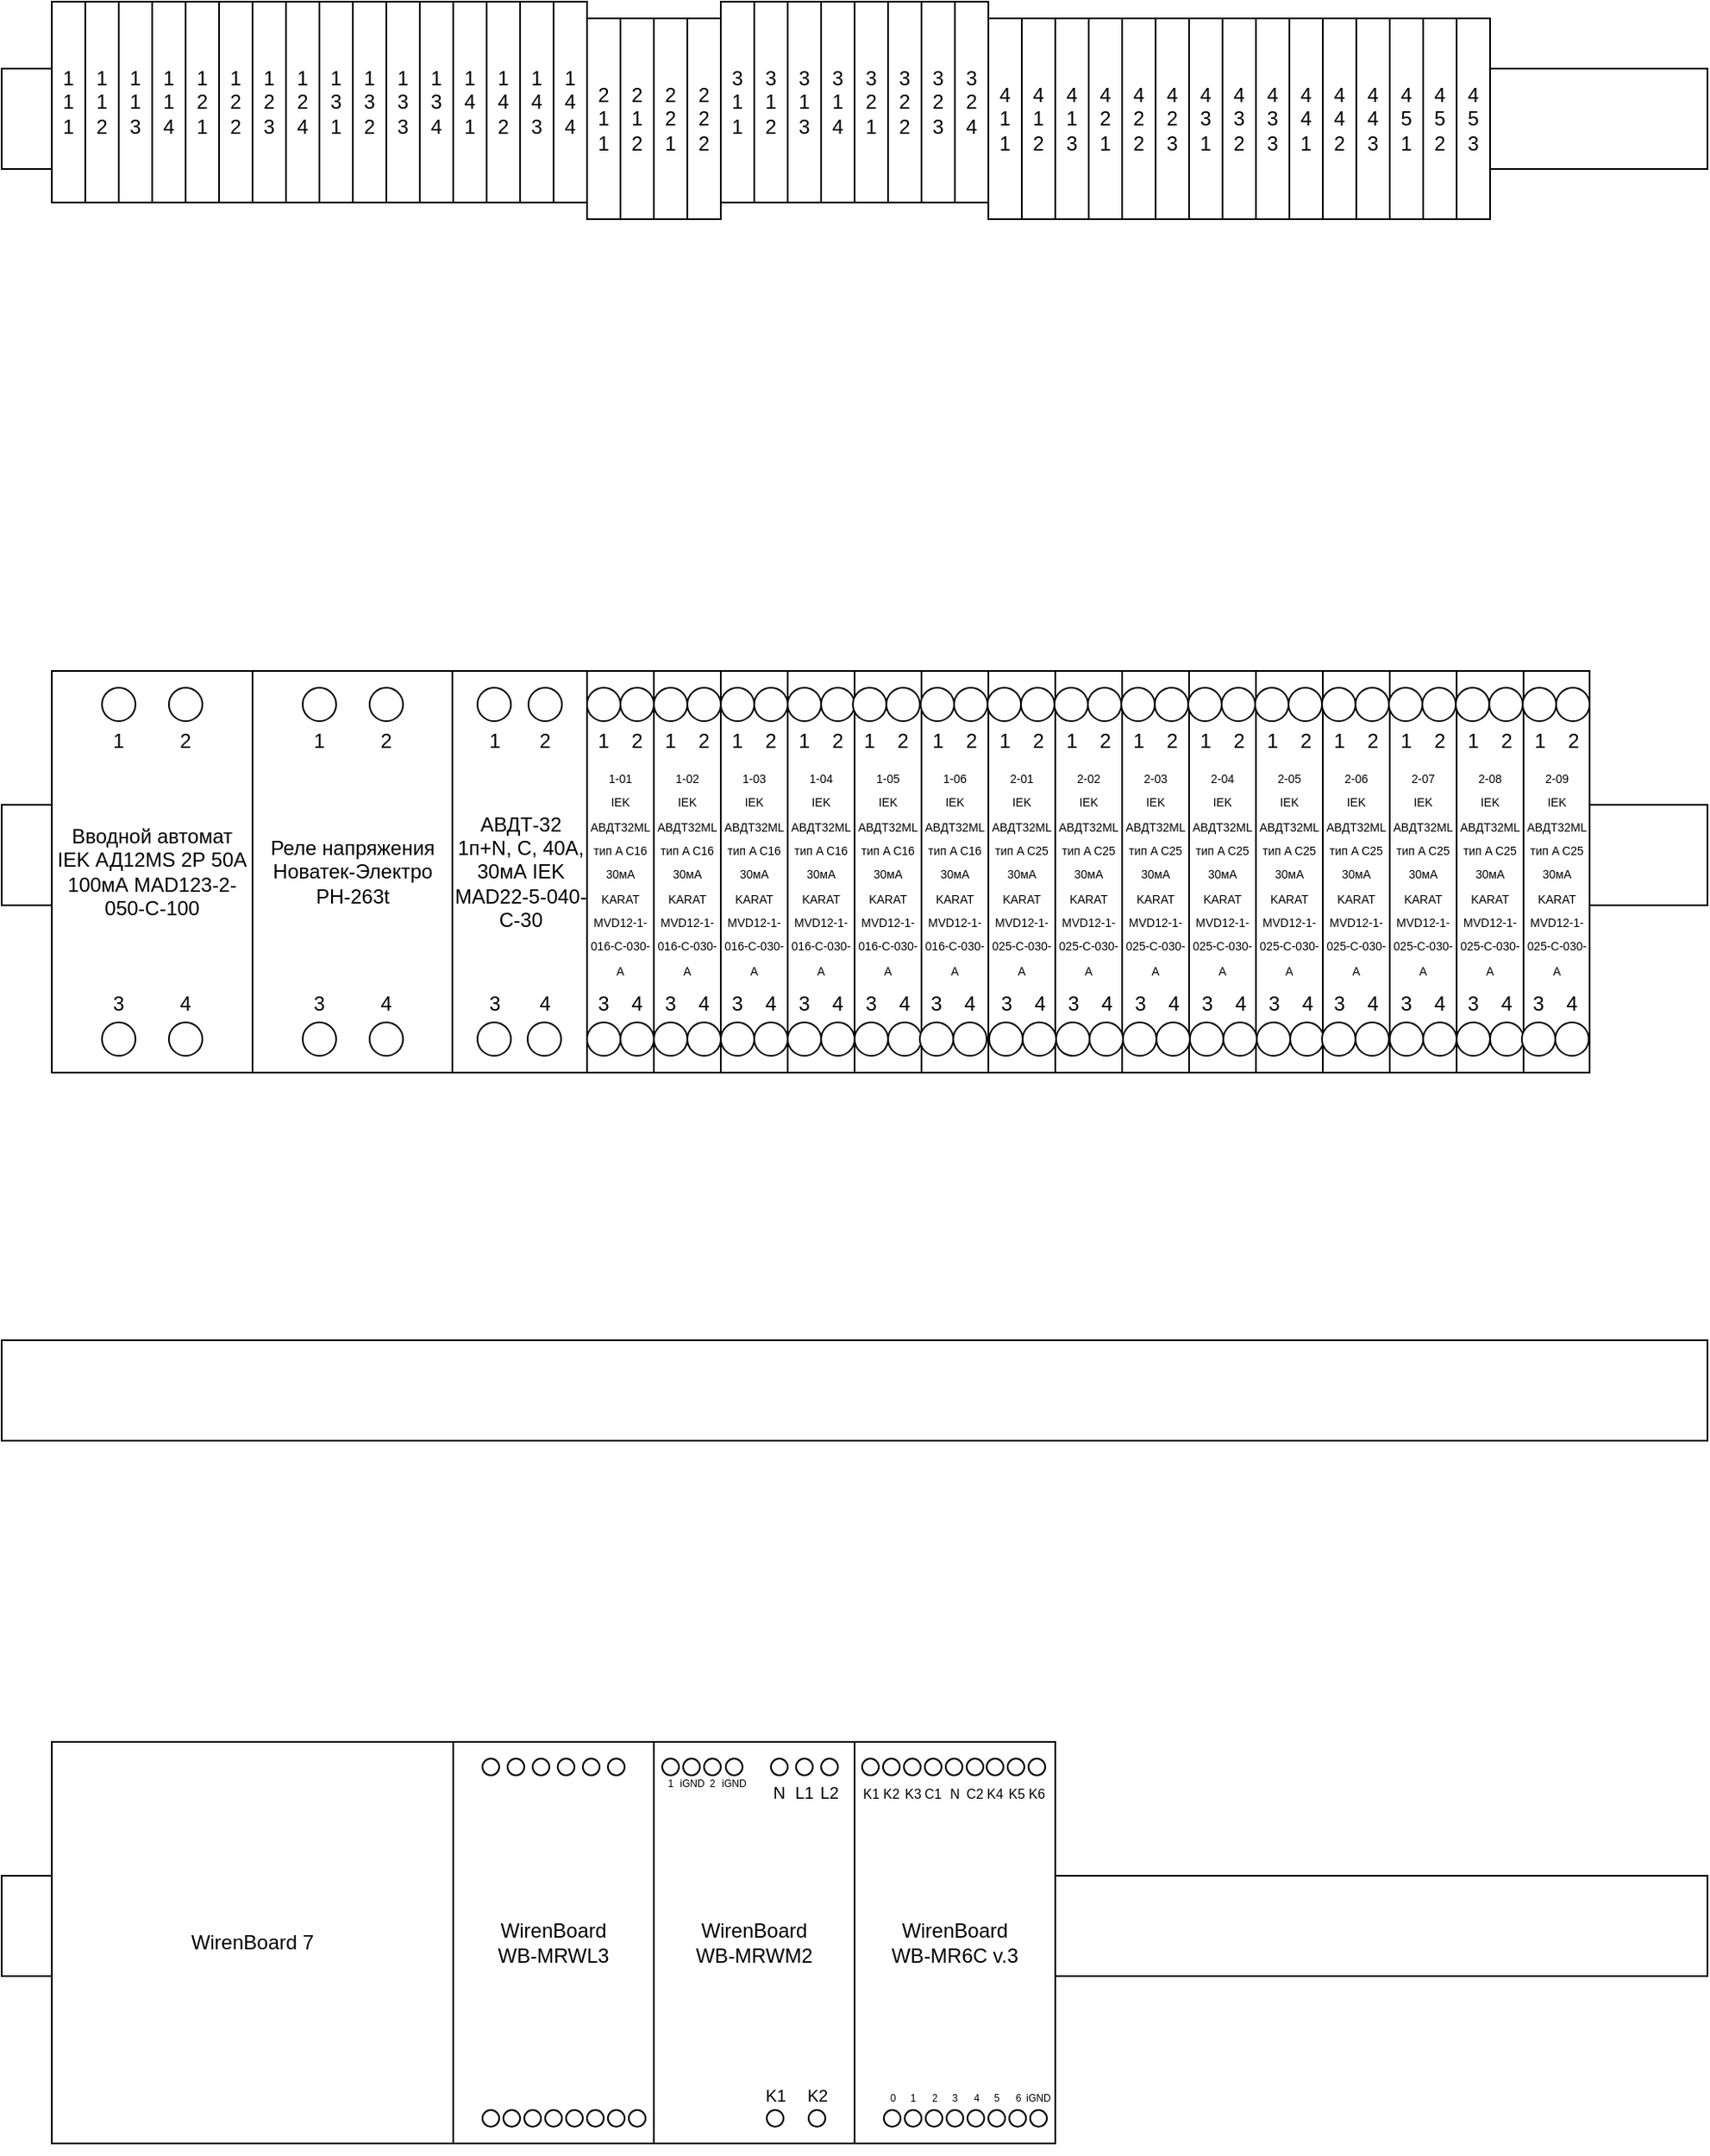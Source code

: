 <mxfile version="21.1.2" type="github">
  <diagram name="Страница 1" id="GMvIVAxOlFMNgnBswhOr">
    <mxGraphModel dx="379" dy="330" grid="1" gridSize="10" guides="1" tooltips="1" connect="1" arrows="1" fold="1" page="1" pageScale="1" pageWidth="827" pageHeight="1169" math="1" shadow="0">
      <root>
        <mxCell id="0" />
        <mxCell id="1" parent="0" />
        <mxCell id="wkO30YPk-ZB2-EVH_7Kl-1" value="" style="rounded=0;whiteSpace=wrap;html=1;" vertex="1" parent="1">
          <mxGeometry x="10" y="80" width="1020" height="60" as="geometry" />
        </mxCell>
        <mxCell id="RqG4AOZZVtZ1jqkXJKte-1" value="" style="rounded=0;whiteSpace=wrap;html=1;" parent="1" vertex="1">
          <mxGeometry x="10" y="520" width="1020" height="60" as="geometry" />
        </mxCell>
        <mxCell id="2vmeMcMYZhxoyW6QbUdL-4" value="Вводной автомат&lt;br&gt;IEK АД12MS 2Р 50А 100мА MAD123-2-050-C-100" style="rounded=0;whiteSpace=wrap;html=1;" parent="1" vertex="1">
          <mxGeometry x="40" y="440" width="120" height="240" as="geometry" />
        </mxCell>
        <mxCell id="2vmeMcMYZhxoyW6QbUdL-5" value="&lt;br&gt;&lt;br&gt;&lt;br&gt;1" style="ellipse;whiteSpace=wrap;html=1;aspect=fixed;" parent="1" vertex="1">
          <mxGeometry x="70" y="450" width="20" height="20" as="geometry" />
        </mxCell>
        <mxCell id="2vmeMcMYZhxoyW6QbUdL-6" value="&lt;br&gt;&lt;br&gt;&lt;br&gt;2" style="ellipse;whiteSpace=wrap;html=1;aspect=fixed;" parent="1" vertex="1">
          <mxGeometry x="110" y="450" width="20" height="20" as="geometry" />
        </mxCell>
        <mxCell id="2vmeMcMYZhxoyW6QbUdL-7" value="3&lt;br&gt;&lt;br&gt;&lt;br&gt;&lt;br&gt;" style="ellipse;whiteSpace=wrap;html=1;aspect=fixed;" parent="1" vertex="1">
          <mxGeometry x="70" y="650" width="20" height="20" as="geometry" />
        </mxCell>
        <mxCell id="2vmeMcMYZhxoyW6QbUdL-8" value="4&lt;br&gt;&lt;br&gt;&lt;br&gt;&lt;br&gt;" style="ellipse;whiteSpace=wrap;html=1;aspect=fixed;" parent="1" vertex="1">
          <mxGeometry x="110" y="650" width="20" height="20" as="geometry" />
        </mxCell>
        <mxCell id="2vmeMcMYZhxoyW6QbUdL-9" value="Реле напряжения&lt;br&gt;Новатек-Электро&lt;br&gt;РН-263t" style="rounded=0;whiteSpace=wrap;html=1;" parent="1" vertex="1">
          <mxGeometry x="160" y="440" width="120" height="240" as="geometry" />
        </mxCell>
        <mxCell id="5hRmY-BtmMJLrfZp9TTn-1" value="1&lt;br&gt;1&lt;br&gt;1" style="rounded=0;whiteSpace=wrap;html=1;" parent="1" vertex="1">
          <mxGeometry x="40" y="40" width="20" height="120" as="geometry" />
        </mxCell>
        <mxCell id="5hRmY-BtmMJLrfZp9TTn-3" value="1&lt;br&gt;1&lt;br&gt;2" style="rounded=0;whiteSpace=wrap;html=1;" parent="1" vertex="1">
          <mxGeometry x="60" y="40" width="20" height="120" as="geometry" />
        </mxCell>
        <mxCell id="5hRmY-BtmMJLrfZp9TTn-4" value="1&lt;br&gt;1&lt;br&gt;3" style="rounded=0;whiteSpace=wrap;html=1;" parent="1" vertex="1">
          <mxGeometry x="80" y="40" width="20" height="120" as="geometry" />
        </mxCell>
        <mxCell id="5hRmY-BtmMJLrfZp9TTn-5" value="1&lt;br&gt;1&lt;br&gt;4" style="rounded=0;whiteSpace=wrap;html=1;" parent="1" vertex="1">
          <mxGeometry x="100" y="40" width="20" height="120" as="geometry" />
        </mxCell>
        <mxCell id="0-yYCfnnUH1NWtFswdme-1" value="1&lt;br&gt;2&lt;br&gt;1" style="rounded=0;whiteSpace=wrap;html=1;" parent="1" vertex="1">
          <mxGeometry x="120" y="40" width="20" height="120" as="geometry" />
        </mxCell>
        <mxCell id="0-yYCfnnUH1NWtFswdme-2" value="1&lt;br&gt;2&lt;br&gt;2" style="rounded=0;whiteSpace=wrap;html=1;" parent="1" vertex="1">
          <mxGeometry x="140" y="40" width="20" height="120" as="geometry" />
        </mxCell>
        <mxCell id="0-yYCfnnUH1NWtFswdme-3" value="1&lt;br&gt;2&lt;br&gt;3" style="rounded=0;whiteSpace=wrap;html=1;" parent="1" vertex="1">
          <mxGeometry x="160" y="40" width="20" height="120" as="geometry" />
        </mxCell>
        <mxCell id="0-yYCfnnUH1NWtFswdme-4" value="1&lt;br&gt;2&lt;br&gt;4" style="rounded=0;whiteSpace=wrap;html=1;" parent="1" vertex="1">
          <mxGeometry x="180" y="40" width="20" height="120" as="geometry" />
        </mxCell>
        <mxCell id="N0oFKr2moulXzAQWh6da-1" value="1&lt;br&gt;3&lt;br&gt;1" style="rounded=0;whiteSpace=wrap;html=1;" parent="1" vertex="1">
          <mxGeometry x="200" y="40" width="20" height="120" as="geometry" />
        </mxCell>
        <mxCell id="N0oFKr2moulXzAQWh6da-2" value="1&lt;br&gt;3&lt;br&gt;2" style="rounded=0;whiteSpace=wrap;html=1;" parent="1" vertex="1">
          <mxGeometry x="220" y="40" width="20" height="120" as="geometry" />
        </mxCell>
        <mxCell id="N0oFKr2moulXzAQWh6da-3" value="1&lt;br&gt;3&lt;br&gt;3" style="rounded=0;whiteSpace=wrap;html=1;" parent="1" vertex="1">
          <mxGeometry x="240" y="40" width="20" height="120" as="geometry" />
        </mxCell>
        <mxCell id="N0oFKr2moulXzAQWh6da-4" value="1&lt;br&gt;3&lt;br&gt;4" style="rounded=0;whiteSpace=wrap;html=1;" parent="1" vertex="1">
          <mxGeometry x="260" y="40" width="20" height="120" as="geometry" />
        </mxCell>
        <mxCell id="N0oFKr2moulXzAQWh6da-5" value="1&lt;br&gt;4&lt;br&gt;1" style="rounded=0;whiteSpace=wrap;html=1;" parent="1" vertex="1">
          <mxGeometry x="280" y="40" width="20" height="120" as="geometry" />
        </mxCell>
        <mxCell id="N0oFKr2moulXzAQWh6da-6" value="1&lt;br&gt;4&lt;br&gt;2" style="rounded=0;whiteSpace=wrap;html=1;" parent="1" vertex="1">
          <mxGeometry x="300" y="40" width="20" height="120" as="geometry" />
        </mxCell>
        <mxCell id="N0oFKr2moulXzAQWh6da-7" value="1&lt;br&gt;4&lt;br&gt;3" style="rounded=0;whiteSpace=wrap;html=1;" parent="1" vertex="1">
          <mxGeometry x="320" y="40" width="20" height="120" as="geometry" />
        </mxCell>
        <mxCell id="N0oFKr2moulXzAQWh6da-8" value="1&lt;br&gt;4&lt;br&gt;4" style="rounded=0;whiteSpace=wrap;html=1;" parent="1" vertex="1">
          <mxGeometry x="340" y="40" width="20" height="120" as="geometry" />
        </mxCell>
        <mxCell id="N0oFKr2moulXzAQWh6da-9" value="2&lt;br&gt;1&lt;br&gt;1" style="rounded=0;whiteSpace=wrap;html=1;" parent="1" vertex="1">
          <mxGeometry x="360" y="50" width="20" height="120" as="geometry" />
        </mxCell>
        <mxCell id="N0oFKr2moulXzAQWh6da-10" value="2&lt;br&gt;1&lt;br&gt;2" style="rounded=0;whiteSpace=wrap;html=1;" parent="1" vertex="1">
          <mxGeometry x="380" y="50" width="20" height="120" as="geometry" />
        </mxCell>
        <mxCell id="N0oFKr2moulXzAQWh6da-11" value="2&lt;br&gt;2&lt;br&gt;1" style="rounded=0;whiteSpace=wrap;html=1;" parent="1" vertex="1">
          <mxGeometry x="400" y="50" width="20" height="120" as="geometry" />
        </mxCell>
        <mxCell id="N0oFKr2moulXzAQWh6da-12" value="2&lt;br&gt;2&lt;br&gt;2" style="rounded=0;whiteSpace=wrap;html=1;" parent="1" vertex="1">
          <mxGeometry x="420" y="50" width="20" height="120" as="geometry" />
        </mxCell>
        <mxCell id="N0oFKr2moulXzAQWh6da-13" value="3&lt;br&gt;1&lt;br&gt;1" style="rounded=0;whiteSpace=wrap;html=1;" parent="1" vertex="1">
          <mxGeometry x="440" y="40" width="20" height="120" as="geometry" />
        </mxCell>
        <mxCell id="N0oFKr2moulXzAQWh6da-14" value="3&lt;br&gt;1&lt;br&gt;2" style="rounded=0;whiteSpace=wrap;html=1;" parent="1" vertex="1">
          <mxGeometry x="460" y="40" width="20" height="120" as="geometry" />
        </mxCell>
        <mxCell id="N0oFKr2moulXzAQWh6da-15" value="3&lt;br&gt;1&lt;br&gt;3" style="rounded=0;whiteSpace=wrap;html=1;" parent="1" vertex="1">
          <mxGeometry x="480" y="40" width="20" height="120" as="geometry" />
        </mxCell>
        <mxCell id="N0oFKr2moulXzAQWh6da-16" value="3&lt;br&gt;1&lt;br&gt;4" style="rounded=0;whiteSpace=wrap;html=1;" parent="1" vertex="1">
          <mxGeometry x="500" y="40" width="20" height="120" as="geometry" />
        </mxCell>
        <mxCell id="N0oFKr2moulXzAQWh6da-17" value="3&lt;br&gt;2&lt;br&gt;1" style="rounded=0;whiteSpace=wrap;html=1;" parent="1" vertex="1">
          <mxGeometry x="520" y="40" width="20" height="120" as="geometry" />
        </mxCell>
        <mxCell id="N0oFKr2moulXzAQWh6da-18" value="3&lt;br&gt;2&lt;br&gt;2" style="rounded=0;whiteSpace=wrap;html=1;" parent="1" vertex="1">
          <mxGeometry x="540" y="40" width="20" height="120" as="geometry" />
        </mxCell>
        <mxCell id="N0oFKr2moulXzAQWh6da-19" value="3&lt;br&gt;2&lt;br&gt;3" style="rounded=0;whiteSpace=wrap;html=1;" parent="1" vertex="1">
          <mxGeometry x="560" y="40" width="20" height="120" as="geometry" />
        </mxCell>
        <mxCell id="N0oFKr2moulXzAQWh6da-20" value="3&lt;br&gt;2&lt;br&gt;4" style="rounded=0;whiteSpace=wrap;html=1;" parent="1" vertex="1">
          <mxGeometry x="580" y="40" width="20" height="120" as="geometry" />
        </mxCell>
        <mxCell id="N0oFKr2moulXzAQWh6da-21" value="4&lt;br&gt;1&lt;br&gt;1" style="rounded=0;whiteSpace=wrap;html=1;" parent="1" vertex="1">
          <mxGeometry x="600" y="50" width="20" height="120" as="geometry" />
        </mxCell>
        <mxCell id="N0oFKr2moulXzAQWh6da-22" value="4&lt;br&gt;1&lt;br&gt;2" style="rounded=0;whiteSpace=wrap;html=1;" parent="1" vertex="1">
          <mxGeometry x="620" y="50" width="20" height="120" as="geometry" />
        </mxCell>
        <mxCell id="N0oFKr2moulXzAQWh6da-23" value="4&lt;br&gt;1&lt;br&gt;3" style="rounded=0;whiteSpace=wrap;html=1;" parent="1" vertex="1">
          <mxGeometry x="640" y="50" width="20" height="120" as="geometry" />
        </mxCell>
        <mxCell id="N0oFKr2moulXzAQWh6da-24" value="4&lt;br&gt;2&lt;br&gt;1" style="rounded=0;whiteSpace=wrap;html=1;" parent="1" vertex="1">
          <mxGeometry x="660" y="50" width="20" height="120" as="geometry" />
        </mxCell>
        <mxCell id="N0oFKr2moulXzAQWh6da-25" value="4&lt;br&gt;2&lt;br&gt;2" style="rounded=0;whiteSpace=wrap;html=1;" parent="1" vertex="1">
          <mxGeometry x="680" y="50" width="20" height="120" as="geometry" />
        </mxCell>
        <mxCell id="N0oFKr2moulXzAQWh6da-26" value="4&lt;br&gt;2&lt;br&gt;3" style="rounded=0;whiteSpace=wrap;html=1;" parent="1" vertex="1">
          <mxGeometry x="700" y="50" width="20" height="120" as="geometry" />
        </mxCell>
        <mxCell id="N0oFKr2moulXzAQWh6da-27" value="4&lt;br&gt;3&lt;br&gt;1" style="rounded=0;whiteSpace=wrap;html=1;" parent="1" vertex="1">
          <mxGeometry x="720" y="50" width="20" height="120" as="geometry" />
        </mxCell>
        <mxCell id="N0oFKr2moulXzAQWh6da-28" value="4&lt;br&gt;3&lt;br&gt;2" style="rounded=0;whiteSpace=wrap;html=1;" parent="1" vertex="1">
          <mxGeometry x="740" y="50" width="20" height="120" as="geometry" />
        </mxCell>
        <mxCell id="N0oFKr2moulXzAQWh6da-29" value="4&lt;br&gt;3&lt;br&gt;3" style="rounded=0;whiteSpace=wrap;html=1;" parent="1" vertex="1">
          <mxGeometry x="760" y="50" width="20" height="120" as="geometry" />
        </mxCell>
        <mxCell id="N0oFKr2moulXzAQWh6da-30" value="4&lt;br&gt;4&lt;br&gt;1" style="rounded=0;whiteSpace=wrap;html=1;" parent="1" vertex="1">
          <mxGeometry x="780" y="50" width="20" height="120" as="geometry" />
        </mxCell>
        <mxCell id="N0oFKr2moulXzAQWh6da-31" value="4&lt;br&gt;4&lt;br&gt;2" style="rounded=0;whiteSpace=wrap;html=1;" parent="1" vertex="1">
          <mxGeometry x="800" y="50" width="20" height="120" as="geometry" />
        </mxCell>
        <mxCell id="N0oFKr2moulXzAQWh6da-32" value="4&lt;br&gt;4&lt;br&gt;3" style="rounded=0;whiteSpace=wrap;html=1;" parent="1" vertex="1">
          <mxGeometry x="820" y="50" width="20" height="120" as="geometry" />
        </mxCell>
        <mxCell id="N0oFKr2moulXzAQWh6da-33" value="4&lt;br&gt;5&lt;br&gt;1" style="rounded=0;whiteSpace=wrap;html=1;" parent="1" vertex="1">
          <mxGeometry x="840" y="50" width="20" height="120" as="geometry" />
        </mxCell>
        <mxCell id="N0oFKr2moulXzAQWh6da-34" value="4&lt;br&gt;5&lt;br&gt;2" style="rounded=0;whiteSpace=wrap;html=1;" parent="1" vertex="1">
          <mxGeometry x="860" y="50" width="20" height="120" as="geometry" />
        </mxCell>
        <mxCell id="N0oFKr2moulXzAQWh6da-35" value="4&lt;br&gt;5&lt;br&gt;3" style="rounded=0;whiteSpace=wrap;html=1;" parent="1" vertex="1">
          <mxGeometry x="880" y="50" width="20" height="120" as="geometry" />
        </mxCell>
        <mxCell id="RqG4AOZZVtZ1jqkXJKte-2" value="" style="rounded=0;whiteSpace=wrap;html=1;" parent="1" vertex="1">
          <mxGeometry x="10" y="840" width="1020" height="60" as="geometry" />
        </mxCell>
        <mxCell id="-NaWbS3L9cUnyOow25nI-1" value="&lt;br&gt;&lt;br&gt;&lt;br&gt;1" style="ellipse;whiteSpace=wrap;html=1;aspect=fixed;" parent="1" vertex="1">
          <mxGeometry x="190" y="450" width="20" height="20" as="geometry" />
        </mxCell>
        <mxCell id="-NaWbS3L9cUnyOow25nI-2" value="&lt;br&gt;&lt;br&gt;&lt;br&gt;2" style="ellipse;whiteSpace=wrap;html=1;aspect=fixed;" parent="1" vertex="1">
          <mxGeometry x="230" y="450" width="20" height="20" as="geometry" />
        </mxCell>
        <mxCell id="-NaWbS3L9cUnyOow25nI-3" value="3&lt;br&gt;&lt;br&gt;&lt;br&gt;&lt;br&gt;" style="ellipse;whiteSpace=wrap;html=1;aspect=fixed;" parent="1" vertex="1">
          <mxGeometry x="190" y="650" width="20" height="20" as="geometry" />
        </mxCell>
        <mxCell id="-NaWbS3L9cUnyOow25nI-4" value="4&lt;br&gt;&lt;br&gt;&lt;br&gt;&lt;br&gt;" style="ellipse;whiteSpace=wrap;html=1;aspect=fixed;" parent="1" vertex="1">
          <mxGeometry x="230" y="650" width="20" height="20" as="geometry" />
        </mxCell>
        <mxCell id="-NaWbS3L9cUnyOow25nI-5" value="&lt;div&gt;&lt;span style=&quot;font-size: 7px;&quot;&gt;1-01&lt;/span&gt;&lt;/div&gt;&lt;div&gt;&lt;font style=&quot;font-size: 7px;&quot;&gt;IEK АВДТ32ML тип A С16 30мА KARAT MVD12-1-016-C-030-A&lt;/font&gt;&lt;/div&gt;" style="rounded=0;whiteSpace=wrap;html=1;" parent="1" vertex="1">
          <mxGeometry x="360" y="440" width="40" height="240" as="geometry" />
        </mxCell>
        <mxCell id="-NaWbS3L9cUnyOow25nI-6" value="&lt;br&gt;&lt;br&gt;&lt;br&gt;1" style="ellipse;whiteSpace=wrap;html=1;aspect=fixed;" parent="1" vertex="1">
          <mxGeometry x="360" y="450" width="20" height="20" as="geometry" />
        </mxCell>
        <mxCell id="-NaWbS3L9cUnyOow25nI-7" value="&lt;br&gt;&lt;br&gt;&lt;br&gt;2" style="ellipse;whiteSpace=wrap;html=1;aspect=fixed;" parent="1" vertex="1">
          <mxGeometry x="380" y="450" width="20" height="20" as="geometry" />
        </mxCell>
        <mxCell id="-NaWbS3L9cUnyOow25nI-8" value="3&lt;br&gt;&lt;br&gt;&lt;br&gt;&lt;br&gt;" style="ellipse;whiteSpace=wrap;html=1;aspect=fixed;" parent="1" vertex="1">
          <mxGeometry x="360" y="650" width="20" height="20" as="geometry" />
        </mxCell>
        <mxCell id="-NaWbS3L9cUnyOow25nI-9" value="4&lt;br&gt;&lt;br&gt;&lt;br&gt;&lt;br&gt;" style="ellipse;whiteSpace=wrap;html=1;aspect=fixed;" parent="1" vertex="1">
          <mxGeometry x="380" y="650" width="20" height="20" as="geometry" />
        </mxCell>
        <mxCell id="-NaWbS3L9cUnyOow25nI-10" value="&lt;div&gt;&lt;font style=&quot;font-size: 7px;&quot;&gt;2-01&lt;/font&gt;&lt;/div&gt;&lt;div&gt;&lt;font style=&quot;font-size: 7px;&quot;&gt;IEK АВДТ32ML тип A С25 30мА KARAT MVD12-1-025-C-030-A&lt;/font&gt;&lt;/div&gt;" style="rounded=0;whiteSpace=wrap;html=1;" parent="1" vertex="1">
          <mxGeometry x="600" y="440" width="40" height="240" as="geometry" />
        </mxCell>
        <mxCell id="-NaWbS3L9cUnyOow25nI-15" value="&lt;div&gt;АВДТ-32 1п+N, C, 40А, 30мА IEK MAD22-5-040-C-30&lt;/div&gt;" style="rounded=0;whiteSpace=wrap;html=1;" parent="1" vertex="1">
          <mxGeometry x="279.5" y="440" width="80.5" height="240" as="geometry" />
        </mxCell>
        <mxCell id="-NaWbS3L9cUnyOow25nI-16" value="&lt;br&gt;&lt;br&gt;&lt;br&gt;1" style="ellipse;whiteSpace=wrap;html=1;aspect=fixed;" parent="1" vertex="1">
          <mxGeometry x="294.5" y="450" width="20" height="20" as="geometry" />
        </mxCell>
        <mxCell id="-NaWbS3L9cUnyOow25nI-17" value="&lt;br&gt;&lt;br&gt;&lt;br&gt;2" style="ellipse;whiteSpace=wrap;html=1;aspect=fixed;" parent="1" vertex="1">
          <mxGeometry x="325" y="450" width="20" height="20" as="geometry" />
        </mxCell>
        <mxCell id="-NaWbS3L9cUnyOow25nI-18" value="3&lt;br&gt;&lt;br&gt;&lt;br&gt;&lt;br&gt;" style="ellipse;whiteSpace=wrap;html=1;aspect=fixed;" parent="1" vertex="1">
          <mxGeometry x="294.5" y="650" width="20" height="20" as="geometry" />
        </mxCell>
        <mxCell id="-NaWbS3L9cUnyOow25nI-19" value="4&lt;br&gt;&lt;br&gt;&lt;br&gt;&lt;br&gt;" style="ellipse;whiteSpace=wrap;html=1;aspect=fixed;" parent="1" vertex="1">
          <mxGeometry x="324.5" y="650" width="20" height="20" as="geometry" />
        </mxCell>
        <mxCell id="-NaWbS3L9cUnyOow25nI-20" value="&lt;div&gt;&lt;font style=&quot;font-size: 7px;&quot;&gt;1-02&lt;/font&gt;&lt;/div&gt;&lt;div&gt;&lt;font style=&quot;font-size: 7px;&quot;&gt;IEK АВДТ32ML тип A С16 30мА KARAT MVD12-1-016-C-030-A&lt;/font&gt;&lt;/div&gt;" style="rounded=0;whiteSpace=wrap;html=1;" parent="1" vertex="1">
          <mxGeometry x="400" y="440" width="40" height="240" as="geometry" />
        </mxCell>
        <mxCell id="-NaWbS3L9cUnyOow25nI-25" value="&lt;div&gt;&lt;font style=&quot;font-size: 7px;&quot;&gt;1-03&lt;/font&gt;&lt;/div&gt;&lt;div&gt;&lt;font style=&quot;font-size: 7px;&quot;&gt;IEK АВДТ32ML тип A С16 30мА KARAT MVD12-1-016-C-030-A&lt;/font&gt;&lt;/div&gt;" style="rounded=0;whiteSpace=wrap;html=1;" parent="1" vertex="1">
          <mxGeometry x="440" y="440" width="40" height="240" as="geometry" />
        </mxCell>
        <mxCell id="-NaWbS3L9cUnyOow25nI-30" value="&lt;div&gt;&lt;font style=&quot;font-size: 7px;&quot;&gt;1-04&lt;/font&gt;&lt;/div&gt;&lt;div&gt;&lt;font style=&quot;font-size: 7px;&quot;&gt;IEK АВДТ32ML тип A С16 30мА KARAT MVD12-1-016-C-030-A&lt;/font&gt;&lt;/div&gt;" style="rounded=0;whiteSpace=wrap;html=1;" parent="1" vertex="1">
          <mxGeometry x="480" y="440" width="40" height="240" as="geometry" />
        </mxCell>
        <mxCell id="-NaWbS3L9cUnyOow25nI-35" value="&lt;div&gt;&lt;font style=&quot;font-size: 7px;&quot;&gt;1-05&lt;/font&gt;&lt;/div&gt;&lt;div&gt;&lt;font style=&quot;font-size: 7px;&quot;&gt;IEK АВДТ32ML тип A С16 30мА KARAT MVD12-1-016-C-030-A&lt;/font&gt;&lt;/div&gt;" style="rounded=0;whiteSpace=wrap;html=1;" parent="1" vertex="1">
          <mxGeometry x="520" y="440" width="40" height="240" as="geometry" />
        </mxCell>
        <mxCell id="-NaWbS3L9cUnyOow25nI-40" value="&lt;div&gt;&lt;font style=&quot;font-size: 7px;&quot;&gt;1-06&lt;/font&gt;&lt;/div&gt;&lt;div&gt;&lt;font style=&quot;font-size: 7px;&quot;&gt;IEK АВДТ32ML тип A С16 30мА KARAT MVD12-1-016-C-030-A&lt;/font&gt;&lt;/div&gt;" style="rounded=0;whiteSpace=wrap;html=1;" parent="1" vertex="1">
          <mxGeometry x="560" y="440" width="40" height="240" as="geometry" />
        </mxCell>
        <mxCell id="-NaWbS3L9cUnyOow25nI-45" value="&lt;div&gt;&lt;font style=&quot;font-size: 7px;&quot;&gt;2-02&lt;/font&gt;&lt;/div&gt;&lt;div&gt;&lt;font style=&quot;font-size: 7px;&quot;&gt;IEK АВДТ32ML тип A С25 30мА KARAT MVD12-1-025-C-030-A&lt;/font&gt;&lt;/div&gt;" style="rounded=0;whiteSpace=wrap;html=1;" parent="1" vertex="1">
          <mxGeometry x="640" y="440" width="40" height="240" as="geometry" />
        </mxCell>
        <mxCell id="-NaWbS3L9cUnyOow25nI-50" value="&lt;div&gt;&lt;font style=&quot;font-size: 7px;&quot;&gt;2-03&lt;/font&gt;&lt;/div&gt;&lt;div&gt;&lt;font style=&quot;font-size: 7px;&quot;&gt;IEK АВДТ32ML тип A С25 30мА KARAT MVD12-1-025-C-030-A&lt;/font&gt;&lt;/div&gt;" style="rounded=0;whiteSpace=wrap;html=1;" parent="1" vertex="1">
          <mxGeometry x="680" y="440" width="40" height="240" as="geometry" />
        </mxCell>
        <mxCell id="-NaWbS3L9cUnyOow25nI-55" value="&lt;div&gt;&lt;font style=&quot;font-size: 7px;&quot;&gt;2-04&lt;/font&gt;&lt;/div&gt;&lt;div&gt;&lt;font style=&quot;font-size: 7px;&quot;&gt;IEK АВДТ32ML тип A С25 30мА KARAT MVD12-1-025-C-030-A&lt;/font&gt;&lt;/div&gt;" style="rounded=0;whiteSpace=wrap;html=1;" parent="1" vertex="1">
          <mxGeometry x="720" y="440" width="40" height="240" as="geometry" />
        </mxCell>
        <mxCell id="-NaWbS3L9cUnyOow25nI-60" value="&lt;div&gt;&lt;font style=&quot;font-size: 7px;&quot;&gt;2-05&lt;/font&gt;&lt;/div&gt;&lt;div&gt;&lt;font style=&quot;font-size: 7px;&quot;&gt;IEK АВДТ32ML тип A С25 30мА KARAT MVD12-1-025-C-030-A&lt;/font&gt;&lt;/div&gt;" style="rounded=0;whiteSpace=wrap;html=1;" parent="1" vertex="1">
          <mxGeometry x="760" y="440" width="40" height="240" as="geometry" />
        </mxCell>
        <mxCell id="-NaWbS3L9cUnyOow25nI-65" value="&lt;div&gt;&lt;font style=&quot;font-size: 7px;&quot;&gt;2-06&lt;/font&gt;&lt;/div&gt;&lt;div&gt;&lt;font style=&quot;font-size: 7px;&quot;&gt;IEK АВДТ32ML тип A С25 30мА KARAT MVD12-1-025-C-030-A&lt;/font&gt;&lt;/div&gt;" style="rounded=0;whiteSpace=wrap;html=1;" parent="1" vertex="1">
          <mxGeometry x="800" y="440" width="40" height="240" as="geometry" />
        </mxCell>
        <mxCell id="-NaWbS3L9cUnyOow25nI-70" value="&lt;div&gt;&lt;font style=&quot;font-size: 7px;&quot;&gt;2-07&lt;/font&gt;&lt;/div&gt;&lt;div&gt;&lt;font style=&quot;font-size: 7px;&quot;&gt;IEK АВДТ32ML тип A С25 30мА KARAT MVD12-1-025-C-030-A&lt;/font&gt;&lt;/div&gt;" style="rounded=0;whiteSpace=wrap;html=1;" parent="1" vertex="1">
          <mxGeometry x="840" y="440" width="40" height="240" as="geometry" />
        </mxCell>
        <mxCell id="-NaWbS3L9cUnyOow25nI-75" value="&lt;div&gt;&lt;font style=&quot;font-size: 7px;&quot;&gt;2-08&lt;/font&gt;&lt;/div&gt;&lt;div&gt;&lt;font style=&quot;font-size: 7px;&quot;&gt;IEK АВДТ32ML тип A С25 30мА KARAT MVD12-1-025-C-030-A&lt;/font&gt;&lt;/div&gt;" style="rounded=0;whiteSpace=wrap;html=1;" parent="1" vertex="1">
          <mxGeometry x="880" y="440" width="40" height="240" as="geometry" />
        </mxCell>
        <mxCell id="-NaWbS3L9cUnyOow25nI-80" value="&lt;div&gt;&lt;font style=&quot;font-size: 7px;&quot;&gt;2-09&lt;/font&gt;&lt;/div&gt;&lt;div&gt;&lt;font style=&quot;font-size: 7px;&quot;&gt;IEK АВДТ32ML тип A С25 30мА KARAT MVD12-1-025-C-030-A&lt;/font&gt;&lt;/div&gt;" style="rounded=0;whiteSpace=wrap;html=1;" parent="1" vertex="1">
          <mxGeometry x="920" y="440" width="39.5" height="240" as="geometry" />
        </mxCell>
        <mxCell id="wkO30YPk-ZB2-EVH_7Kl-2" value="3&lt;br&gt;&lt;br&gt;&lt;br&gt;&lt;br&gt;" style="ellipse;whiteSpace=wrap;html=1;aspect=fixed;" vertex="1" parent="1">
          <mxGeometry x="400" y="650" width="20" height="20" as="geometry" />
        </mxCell>
        <mxCell id="wkO30YPk-ZB2-EVH_7Kl-3" value="4&lt;br&gt;&lt;br&gt;&lt;br&gt;&lt;br&gt;" style="ellipse;whiteSpace=wrap;html=1;aspect=fixed;" vertex="1" parent="1">
          <mxGeometry x="420" y="650" width="20" height="20" as="geometry" />
        </mxCell>
        <mxCell id="wkO30YPk-ZB2-EVH_7Kl-4" value="3&lt;br&gt;&lt;br&gt;&lt;br&gt;&lt;br&gt;" style="ellipse;whiteSpace=wrap;html=1;aspect=fixed;" vertex="1" parent="1">
          <mxGeometry x="440" y="650" width="20" height="20" as="geometry" />
        </mxCell>
        <mxCell id="wkO30YPk-ZB2-EVH_7Kl-5" value="4&lt;br&gt;&lt;br&gt;&lt;br&gt;&lt;br&gt;" style="ellipse;whiteSpace=wrap;html=1;aspect=fixed;" vertex="1" parent="1">
          <mxGeometry x="460" y="650" width="20" height="20" as="geometry" />
        </mxCell>
        <mxCell id="wkO30YPk-ZB2-EVH_7Kl-6" value="3&lt;br&gt;&lt;br&gt;&lt;br&gt;&lt;br&gt;" style="ellipse;whiteSpace=wrap;html=1;aspect=fixed;" vertex="1" parent="1">
          <mxGeometry x="480" y="650" width="20" height="20" as="geometry" />
        </mxCell>
        <mxCell id="wkO30YPk-ZB2-EVH_7Kl-7" value="4&lt;br&gt;&lt;br&gt;&lt;br&gt;&lt;br&gt;" style="ellipse;whiteSpace=wrap;html=1;aspect=fixed;" vertex="1" parent="1">
          <mxGeometry x="500" y="650" width="20" height="20" as="geometry" />
        </mxCell>
        <mxCell id="wkO30YPk-ZB2-EVH_7Kl-8" value="3&lt;br&gt;&lt;br&gt;&lt;br&gt;&lt;br&gt;" style="ellipse;whiteSpace=wrap;html=1;aspect=fixed;" vertex="1" parent="1">
          <mxGeometry x="520" y="650" width="20" height="20" as="geometry" />
        </mxCell>
        <mxCell id="wkO30YPk-ZB2-EVH_7Kl-9" value="4&lt;br&gt;&lt;br&gt;&lt;br&gt;&lt;br&gt;" style="ellipse;whiteSpace=wrap;html=1;aspect=fixed;" vertex="1" parent="1">
          <mxGeometry x="540" y="650" width="20" height="20" as="geometry" />
        </mxCell>
        <mxCell id="wkO30YPk-ZB2-EVH_7Kl-10" value="3&lt;br&gt;&lt;br&gt;&lt;br&gt;&lt;br&gt;" style="ellipse;whiteSpace=wrap;html=1;aspect=fixed;" vertex="1" parent="1">
          <mxGeometry x="559" y="650" width="20" height="20" as="geometry" />
        </mxCell>
        <mxCell id="wkO30YPk-ZB2-EVH_7Kl-11" value="4&lt;br&gt;&lt;br&gt;&lt;br&gt;&lt;br&gt;" style="ellipse;whiteSpace=wrap;html=1;aspect=fixed;" vertex="1" parent="1">
          <mxGeometry x="579" y="650" width="20" height="20" as="geometry" />
        </mxCell>
        <mxCell id="wkO30YPk-ZB2-EVH_7Kl-12" value="&lt;br&gt;&lt;br&gt;&lt;br&gt;1" style="ellipse;whiteSpace=wrap;html=1;aspect=fixed;" vertex="1" parent="1">
          <mxGeometry x="400" y="450" width="20" height="20" as="geometry" />
        </mxCell>
        <mxCell id="wkO30YPk-ZB2-EVH_7Kl-13" value="&lt;br&gt;&lt;br&gt;&lt;br&gt;2" style="ellipse;whiteSpace=wrap;html=1;aspect=fixed;" vertex="1" parent="1">
          <mxGeometry x="420" y="450" width="20" height="20" as="geometry" />
        </mxCell>
        <mxCell id="wkO30YPk-ZB2-EVH_7Kl-14" value="&lt;br&gt;&lt;br&gt;&lt;br&gt;1" style="ellipse;whiteSpace=wrap;html=1;aspect=fixed;" vertex="1" parent="1">
          <mxGeometry x="440" y="450" width="20" height="20" as="geometry" />
        </mxCell>
        <mxCell id="wkO30YPk-ZB2-EVH_7Kl-15" value="&lt;br&gt;&lt;br&gt;&lt;br&gt;2" style="ellipse;whiteSpace=wrap;html=1;aspect=fixed;" vertex="1" parent="1">
          <mxGeometry x="460" y="450" width="20" height="20" as="geometry" />
        </mxCell>
        <mxCell id="wkO30YPk-ZB2-EVH_7Kl-16" value="&lt;br&gt;&lt;br&gt;&lt;br&gt;1" style="ellipse;whiteSpace=wrap;html=1;aspect=fixed;" vertex="1" parent="1">
          <mxGeometry x="480" y="450" width="20" height="20" as="geometry" />
        </mxCell>
        <mxCell id="wkO30YPk-ZB2-EVH_7Kl-17" value="&lt;br&gt;&lt;br&gt;&lt;br&gt;2" style="ellipse;whiteSpace=wrap;html=1;aspect=fixed;" vertex="1" parent="1">
          <mxGeometry x="500" y="450" width="20" height="20" as="geometry" />
        </mxCell>
        <mxCell id="wkO30YPk-ZB2-EVH_7Kl-18" value="&lt;br&gt;&lt;br&gt;&lt;br&gt;1" style="ellipse;whiteSpace=wrap;html=1;aspect=fixed;" vertex="1" parent="1">
          <mxGeometry x="519" y="450" width="20" height="20" as="geometry" />
        </mxCell>
        <mxCell id="wkO30YPk-ZB2-EVH_7Kl-19" value="&lt;br&gt;&lt;br&gt;&lt;br&gt;2" style="ellipse;whiteSpace=wrap;html=1;aspect=fixed;" vertex="1" parent="1">
          <mxGeometry x="539" y="450" width="20" height="20" as="geometry" />
        </mxCell>
        <mxCell id="wkO30YPk-ZB2-EVH_7Kl-20" value="&lt;br&gt;&lt;br&gt;&lt;br&gt;1" style="ellipse;whiteSpace=wrap;html=1;aspect=fixed;" vertex="1" parent="1">
          <mxGeometry x="559.5" y="450" width="20" height="20" as="geometry" />
        </mxCell>
        <mxCell id="wkO30YPk-ZB2-EVH_7Kl-21" value="&lt;br&gt;&lt;br&gt;&lt;br&gt;2" style="ellipse;whiteSpace=wrap;html=1;aspect=fixed;" vertex="1" parent="1">
          <mxGeometry x="579.5" y="450" width="20" height="20" as="geometry" />
        </mxCell>
        <mxCell id="wkO30YPk-ZB2-EVH_7Kl-22" value="&lt;br&gt;&lt;br&gt;&lt;br&gt;1" style="ellipse;whiteSpace=wrap;html=1;aspect=fixed;" vertex="1" parent="1">
          <mxGeometry x="599.5" y="450" width="20" height="20" as="geometry" />
        </mxCell>
        <mxCell id="wkO30YPk-ZB2-EVH_7Kl-23" value="&lt;br&gt;&lt;br&gt;&lt;br&gt;2" style="ellipse;whiteSpace=wrap;html=1;aspect=fixed;" vertex="1" parent="1">
          <mxGeometry x="619.5" y="450" width="20" height="20" as="geometry" />
        </mxCell>
        <mxCell id="wkO30YPk-ZB2-EVH_7Kl-24" value="&lt;br&gt;&lt;br&gt;&lt;br&gt;1" style="ellipse;whiteSpace=wrap;html=1;aspect=fixed;" vertex="1" parent="1">
          <mxGeometry x="639.5" y="450" width="20" height="20" as="geometry" />
        </mxCell>
        <mxCell id="wkO30YPk-ZB2-EVH_7Kl-25" value="&lt;br&gt;&lt;br&gt;&lt;br&gt;2" style="ellipse;whiteSpace=wrap;html=1;aspect=fixed;" vertex="1" parent="1">
          <mxGeometry x="659.5" y="450" width="20" height="20" as="geometry" />
        </mxCell>
        <mxCell id="wkO30YPk-ZB2-EVH_7Kl-26" value="&lt;br&gt;&lt;br&gt;&lt;br&gt;1" style="ellipse;whiteSpace=wrap;html=1;aspect=fixed;" vertex="1" parent="1">
          <mxGeometry x="679.5" y="450" width="20" height="20" as="geometry" />
        </mxCell>
        <mxCell id="wkO30YPk-ZB2-EVH_7Kl-27" value="&lt;br&gt;&lt;br&gt;&lt;br&gt;2" style="ellipse;whiteSpace=wrap;html=1;aspect=fixed;" vertex="1" parent="1">
          <mxGeometry x="699.5" y="450" width="20" height="20" as="geometry" />
        </mxCell>
        <mxCell id="wkO30YPk-ZB2-EVH_7Kl-28" value="&lt;br&gt;&lt;br&gt;&lt;br&gt;1" style="ellipse;whiteSpace=wrap;html=1;aspect=fixed;" vertex="1" parent="1">
          <mxGeometry x="719.5" y="450" width="20" height="20" as="geometry" />
        </mxCell>
        <mxCell id="wkO30YPk-ZB2-EVH_7Kl-29" value="&lt;br&gt;&lt;br&gt;&lt;br&gt;2" style="ellipse;whiteSpace=wrap;html=1;aspect=fixed;" vertex="1" parent="1">
          <mxGeometry x="739.5" y="450" width="20" height="20" as="geometry" />
        </mxCell>
        <mxCell id="wkO30YPk-ZB2-EVH_7Kl-30" value="&lt;br&gt;&lt;br&gt;&lt;br&gt;1" style="ellipse;whiteSpace=wrap;html=1;aspect=fixed;" vertex="1" parent="1">
          <mxGeometry x="759.5" y="450" width="20" height="20" as="geometry" />
        </mxCell>
        <mxCell id="wkO30YPk-ZB2-EVH_7Kl-31" value="&lt;br&gt;&lt;br&gt;&lt;br&gt;2" style="ellipse;whiteSpace=wrap;html=1;aspect=fixed;" vertex="1" parent="1">
          <mxGeometry x="779.5" y="450" width="20" height="20" as="geometry" />
        </mxCell>
        <mxCell id="wkO30YPk-ZB2-EVH_7Kl-32" value="&lt;br&gt;&lt;br&gt;&lt;br&gt;1" style="ellipse;whiteSpace=wrap;html=1;aspect=fixed;" vertex="1" parent="1">
          <mxGeometry x="799.5" y="450" width="20" height="20" as="geometry" />
        </mxCell>
        <mxCell id="wkO30YPk-ZB2-EVH_7Kl-33" value="&lt;br&gt;&lt;br&gt;&lt;br&gt;2" style="ellipse;whiteSpace=wrap;html=1;aspect=fixed;" vertex="1" parent="1">
          <mxGeometry x="819.5" y="450" width="20" height="20" as="geometry" />
        </mxCell>
        <mxCell id="wkO30YPk-ZB2-EVH_7Kl-34" value="&lt;br&gt;&lt;br&gt;&lt;br&gt;1" style="ellipse;whiteSpace=wrap;html=1;aspect=fixed;" vertex="1" parent="1">
          <mxGeometry x="839.5" y="450" width="20" height="20" as="geometry" />
        </mxCell>
        <mxCell id="wkO30YPk-ZB2-EVH_7Kl-35" value="&lt;br&gt;&lt;br&gt;&lt;br&gt;2" style="ellipse;whiteSpace=wrap;html=1;aspect=fixed;" vertex="1" parent="1">
          <mxGeometry x="859.5" y="450" width="20" height="20" as="geometry" />
        </mxCell>
        <mxCell id="wkO30YPk-ZB2-EVH_7Kl-36" value="&lt;br&gt;&lt;br&gt;&lt;br&gt;1" style="ellipse;whiteSpace=wrap;html=1;aspect=fixed;" vertex="1" parent="1">
          <mxGeometry x="879.5" y="450" width="20" height="20" as="geometry" />
        </mxCell>
        <mxCell id="wkO30YPk-ZB2-EVH_7Kl-37" value="&lt;br&gt;&lt;br&gt;&lt;br&gt;2" style="ellipse;whiteSpace=wrap;html=1;aspect=fixed;" vertex="1" parent="1">
          <mxGeometry x="899.5" y="450" width="20" height="20" as="geometry" />
        </mxCell>
        <mxCell id="wkO30YPk-ZB2-EVH_7Kl-38" value="&lt;br&gt;&lt;br&gt;&lt;br&gt;1" style="ellipse;whiteSpace=wrap;html=1;aspect=fixed;" vertex="1" parent="1">
          <mxGeometry x="919.5" y="450" width="20" height="20" as="geometry" />
        </mxCell>
        <mxCell id="wkO30YPk-ZB2-EVH_7Kl-39" value="&lt;br&gt;&lt;br&gt;&lt;br&gt;2" style="ellipse;whiteSpace=wrap;html=1;aspect=fixed;" vertex="1" parent="1">
          <mxGeometry x="939.5" y="450" width="20" height="20" as="geometry" />
        </mxCell>
        <mxCell id="wkO30YPk-ZB2-EVH_7Kl-40" value="3&lt;br&gt;&lt;br&gt;&lt;br&gt;&lt;br&gt;" style="ellipse;whiteSpace=wrap;html=1;aspect=fixed;" vertex="1" parent="1">
          <mxGeometry x="600.5" y="650" width="20" height="20" as="geometry" />
        </mxCell>
        <mxCell id="wkO30YPk-ZB2-EVH_7Kl-41" value="4&lt;br&gt;&lt;br&gt;&lt;br&gt;&lt;br&gt;" style="ellipse;whiteSpace=wrap;html=1;aspect=fixed;" vertex="1" parent="1">
          <mxGeometry x="620.5" y="650" width="20" height="20" as="geometry" />
        </mxCell>
        <mxCell id="wkO30YPk-ZB2-EVH_7Kl-42" value="3&lt;br&gt;&lt;br&gt;&lt;br&gt;&lt;br&gt;" style="ellipse;whiteSpace=wrap;html=1;aspect=fixed;" vertex="1" parent="1">
          <mxGeometry x="640.5" y="650" width="20" height="20" as="geometry" />
        </mxCell>
        <mxCell id="wkO30YPk-ZB2-EVH_7Kl-43" value="4&lt;br&gt;&lt;br&gt;&lt;br&gt;&lt;br&gt;" style="ellipse;whiteSpace=wrap;html=1;aspect=fixed;" vertex="1" parent="1">
          <mxGeometry x="660.5" y="650" width="20" height="20" as="geometry" />
        </mxCell>
        <mxCell id="wkO30YPk-ZB2-EVH_7Kl-44" value="3&lt;br&gt;&lt;br&gt;&lt;br&gt;&lt;br&gt;" style="ellipse;whiteSpace=wrap;html=1;aspect=fixed;" vertex="1" parent="1">
          <mxGeometry x="680.5" y="650" width="20" height="20" as="geometry" />
        </mxCell>
        <mxCell id="wkO30YPk-ZB2-EVH_7Kl-45" value="4&lt;br&gt;&lt;br&gt;&lt;br&gt;&lt;br&gt;" style="ellipse;whiteSpace=wrap;html=1;aspect=fixed;" vertex="1" parent="1">
          <mxGeometry x="700.5" y="650" width="20" height="20" as="geometry" />
        </mxCell>
        <mxCell id="wkO30YPk-ZB2-EVH_7Kl-46" value="3&lt;br&gt;&lt;br&gt;&lt;br&gt;&lt;br&gt;" style="ellipse;whiteSpace=wrap;html=1;aspect=fixed;" vertex="1" parent="1">
          <mxGeometry x="720.5" y="650" width="20" height="20" as="geometry" />
        </mxCell>
        <mxCell id="wkO30YPk-ZB2-EVH_7Kl-47" value="4&lt;br&gt;&lt;br&gt;&lt;br&gt;&lt;br&gt;" style="ellipse;whiteSpace=wrap;html=1;aspect=fixed;" vertex="1" parent="1">
          <mxGeometry x="740.5" y="650" width="20" height="20" as="geometry" />
        </mxCell>
        <mxCell id="wkO30YPk-ZB2-EVH_7Kl-48" value="3&lt;br&gt;&lt;br&gt;&lt;br&gt;&lt;br&gt;" style="ellipse;whiteSpace=wrap;html=1;aspect=fixed;" vertex="1" parent="1">
          <mxGeometry x="760.5" y="650" width="20" height="20" as="geometry" />
        </mxCell>
        <mxCell id="wkO30YPk-ZB2-EVH_7Kl-49" value="4&lt;br&gt;&lt;br&gt;&lt;br&gt;&lt;br&gt;" style="ellipse;whiteSpace=wrap;html=1;aspect=fixed;" vertex="1" parent="1">
          <mxGeometry x="780.5" y="650" width="20" height="20" as="geometry" />
        </mxCell>
        <mxCell id="wkO30YPk-ZB2-EVH_7Kl-50" value="3&lt;br&gt;&lt;br&gt;&lt;br&gt;&lt;br&gt;" style="ellipse;whiteSpace=wrap;html=1;aspect=fixed;" vertex="1" parent="1">
          <mxGeometry x="799.5" y="650" width="20" height="20" as="geometry" />
        </mxCell>
        <mxCell id="wkO30YPk-ZB2-EVH_7Kl-51" value="4&lt;br&gt;&lt;br&gt;&lt;br&gt;&lt;br&gt;" style="ellipse;whiteSpace=wrap;html=1;aspect=fixed;" vertex="1" parent="1">
          <mxGeometry x="819.5" y="650" width="20" height="20" as="geometry" />
        </mxCell>
        <mxCell id="wkO30YPk-ZB2-EVH_7Kl-52" value="3&lt;br&gt;&lt;br&gt;&lt;br&gt;&lt;br&gt;" style="ellipse;whiteSpace=wrap;html=1;aspect=fixed;" vertex="1" parent="1">
          <mxGeometry x="840" y="650" width="20" height="20" as="geometry" />
        </mxCell>
        <mxCell id="wkO30YPk-ZB2-EVH_7Kl-53" value="4&lt;br&gt;&lt;br&gt;&lt;br&gt;&lt;br&gt;" style="ellipse;whiteSpace=wrap;html=1;aspect=fixed;" vertex="1" parent="1">
          <mxGeometry x="860" y="650" width="20" height="20" as="geometry" />
        </mxCell>
        <mxCell id="wkO30YPk-ZB2-EVH_7Kl-54" value="3&lt;br&gt;&lt;br&gt;&lt;br&gt;&lt;br&gt;" style="ellipse;whiteSpace=wrap;html=1;aspect=fixed;" vertex="1" parent="1">
          <mxGeometry x="880" y="650" width="20" height="20" as="geometry" />
        </mxCell>
        <mxCell id="wkO30YPk-ZB2-EVH_7Kl-55" value="4&lt;br&gt;&lt;br&gt;&lt;br&gt;&lt;br&gt;" style="ellipse;whiteSpace=wrap;html=1;aspect=fixed;" vertex="1" parent="1">
          <mxGeometry x="900" y="650" width="20" height="20" as="geometry" />
        </mxCell>
        <mxCell id="wkO30YPk-ZB2-EVH_7Kl-56" value="3&lt;br&gt;&lt;br&gt;&lt;br&gt;&lt;br&gt;" style="ellipse;whiteSpace=wrap;html=1;aspect=fixed;" vertex="1" parent="1">
          <mxGeometry x="919" y="650" width="20" height="20" as="geometry" />
        </mxCell>
        <mxCell id="wkO30YPk-ZB2-EVH_7Kl-57" value="4&lt;br&gt;&lt;br&gt;&lt;br&gt;&lt;br&gt;" style="ellipse;whiteSpace=wrap;html=1;aspect=fixed;" vertex="1" parent="1">
          <mxGeometry x="939" y="650" width="20" height="20" as="geometry" />
        </mxCell>
        <mxCell id="wkO30YPk-ZB2-EVH_7Kl-58" value="" style="rounded=0;whiteSpace=wrap;html=1;" vertex="1" parent="1">
          <mxGeometry x="10" y="1160" width="1020" height="60" as="geometry" />
        </mxCell>
        <mxCell id="wkO30YPk-ZB2-EVH_7Kl-59" value="WirenBoard 7" style="rounded=0;whiteSpace=wrap;html=1;" vertex="1" parent="1">
          <mxGeometry x="40" y="1080" width="240" height="240" as="geometry" />
        </mxCell>
        <mxCell id="wkO30YPk-ZB2-EVH_7Kl-60" value="WirenBoard&lt;br&gt;WB-MRWL3" style="rounded=0;whiteSpace=wrap;html=1;" vertex="1" parent="1">
          <mxGeometry x="280" y="1080" width="120" height="240" as="geometry" />
        </mxCell>
        <mxCell id="wkO30YPk-ZB2-EVH_7Kl-61" value="" style="ellipse;whiteSpace=wrap;html=1;aspect=fixed;" vertex="1" parent="1">
          <mxGeometry x="297.5" y="1090" width="10" height="10" as="geometry" />
        </mxCell>
        <mxCell id="wkO30YPk-ZB2-EVH_7Kl-62" value="" style="ellipse;whiteSpace=wrap;html=1;aspect=fixed;" vertex="1" parent="1">
          <mxGeometry x="312.5" y="1090" width="10" height="10" as="geometry" />
        </mxCell>
        <mxCell id="wkO30YPk-ZB2-EVH_7Kl-63" value="" style="ellipse;whiteSpace=wrap;html=1;aspect=fixed;" vertex="1" parent="1">
          <mxGeometry x="327.5" y="1090" width="10" height="10" as="geometry" />
        </mxCell>
        <mxCell id="wkO30YPk-ZB2-EVH_7Kl-64" value="" style="ellipse;whiteSpace=wrap;html=1;aspect=fixed;" vertex="1" parent="1">
          <mxGeometry x="342.5" y="1090" width="10" height="10" as="geometry" />
        </mxCell>
        <mxCell id="wkO30YPk-ZB2-EVH_7Kl-65" value="" style="ellipse;whiteSpace=wrap;html=1;aspect=fixed;" vertex="1" parent="1">
          <mxGeometry x="357.5" y="1090" width="10" height="10" as="geometry" />
        </mxCell>
        <mxCell id="wkO30YPk-ZB2-EVH_7Kl-66" value="" style="ellipse;whiteSpace=wrap;html=1;aspect=fixed;" vertex="1" parent="1">
          <mxGeometry x="372.5" y="1090" width="10" height="10" as="geometry" />
        </mxCell>
        <mxCell id="wkO30YPk-ZB2-EVH_7Kl-67" value="" style="ellipse;whiteSpace=wrap;html=1;aspect=fixed;" vertex="1" parent="1">
          <mxGeometry x="297.5" y="1300" width="10" height="10" as="geometry" />
        </mxCell>
        <mxCell id="wkO30YPk-ZB2-EVH_7Kl-68" value="" style="ellipse;whiteSpace=wrap;html=1;aspect=fixed;" vertex="1" parent="1">
          <mxGeometry x="310" y="1300" width="10" height="10" as="geometry" />
        </mxCell>
        <mxCell id="wkO30YPk-ZB2-EVH_7Kl-69" value="" style="ellipse;whiteSpace=wrap;html=1;aspect=fixed;" vertex="1" parent="1">
          <mxGeometry x="322.5" y="1300" width="10" height="10" as="geometry" />
        </mxCell>
        <mxCell id="wkO30YPk-ZB2-EVH_7Kl-70" value="" style="ellipse;whiteSpace=wrap;html=1;aspect=fixed;" vertex="1" parent="1">
          <mxGeometry x="335" y="1300" width="10" height="10" as="geometry" />
        </mxCell>
        <mxCell id="wkO30YPk-ZB2-EVH_7Kl-71" value="" style="ellipse;whiteSpace=wrap;html=1;aspect=fixed;" vertex="1" parent="1">
          <mxGeometry x="347.5" y="1300" width="10" height="10" as="geometry" />
        </mxCell>
        <mxCell id="wkO30YPk-ZB2-EVH_7Kl-72" value="" style="ellipse;whiteSpace=wrap;html=1;aspect=fixed;" vertex="1" parent="1">
          <mxGeometry x="360" y="1300" width="10" height="10" as="geometry" />
        </mxCell>
        <mxCell id="wkO30YPk-ZB2-EVH_7Kl-73" value="" style="ellipse;whiteSpace=wrap;html=1;aspect=fixed;" vertex="1" parent="1">
          <mxGeometry x="372.5" y="1300" width="10" height="10" as="geometry" />
        </mxCell>
        <mxCell id="wkO30YPk-ZB2-EVH_7Kl-74" value="" style="ellipse;whiteSpace=wrap;html=1;aspect=fixed;" vertex="1" parent="1">
          <mxGeometry x="385" y="1300" width="10" height="10" as="geometry" />
        </mxCell>
        <mxCell id="wkO30YPk-ZB2-EVH_7Kl-75" value="WirenBoard&lt;br&gt;WB-MRWM2" style="rounded=0;whiteSpace=wrap;html=1;" vertex="1" parent="1">
          <mxGeometry x="400" y="1080" width="120" height="240" as="geometry" />
        </mxCell>
        <mxCell id="wkO30YPk-ZB2-EVH_7Kl-76" value="&lt;font style=&quot;font-size: 6px;&quot;&gt;&lt;br&gt;iGND&lt;/font&gt;" style="ellipse;whiteSpace=wrap;html=1;aspect=fixed;" vertex="1" parent="1">
          <mxGeometry x="417.5" y="1090" width="10" height="10" as="geometry" />
        </mxCell>
        <mxCell id="wkO30YPk-ZB2-EVH_7Kl-77" value="&lt;font style=&quot;font-size: 6px;&quot;&gt;&lt;br&gt;2&lt;/font&gt;" style="ellipse;whiteSpace=wrap;html=1;aspect=fixed;" vertex="1" parent="1">
          <mxGeometry x="430" y="1090" width="10" height="10" as="geometry" />
        </mxCell>
        <mxCell id="wkO30YPk-ZB2-EVH_7Kl-78" value="&lt;font style=&quot;font-size: 6px;&quot;&gt;&lt;br&gt;iGND&lt;/font&gt;" style="ellipse;whiteSpace=wrap;html=1;aspect=fixed;" vertex="1" parent="1">
          <mxGeometry x="443" y="1090" width="10" height="10" as="geometry" />
        </mxCell>
        <mxCell id="wkO30YPk-ZB2-EVH_7Kl-79" value="&lt;font style=&quot;font-size: 10px;&quot;&gt;&lt;br&gt;&lt;br&gt;N&lt;/font&gt;" style="ellipse;whiteSpace=wrap;html=1;aspect=fixed;" vertex="1" parent="1">
          <mxGeometry x="470" y="1090" width="10" height="10" as="geometry" />
        </mxCell>
        <mxCell id="wkO30YPk-ZB2-EVH_7Kl-80" value="&lt;font style=&quot;font-size: 10px;&quot;&gt;&lt;br&gt;&lt;br&gt;L1&lt;/font&gt;" style="ellipse;whiteSpace=wrap;html=1;aspect=fixed;" vertex="1" parent="1">
          <mxGeometry x="485" y="1090" width="10" height="10" as="geometry" />
        </mxCell>
        <mxCell id="wkO30YPk-ZB2-EVH_7Kl-81" value="&lt;font style=&quot;font-size: 10px;&quot;&gt;&lt;br&gt;&lt;br&gt;L2&lt;/font&gt;" style="ellipse;whiteSpace=wrap;html=1;aspect=fixed;" vertex="1" parent="1">
          <mxGeometry x="500" y="1090" width="10" height="10" as="geometry" />
        </mxCell>
        <mxCell id="wkO30YPk-ZB2-EVH_7Kl-82" value="&lt;font style=&quot;font-size: 10px;&quot;&gt;K1&lt;br&gt;&lt;br&gt;&lt;br&gt;&lt;/font&gt;" style="ellipse;whiteSpace=wrap;html=1;aspect=fixed;" vertex="1" parent="1">
          <mxGeometry x="467.5" y="1300" width="10" height="10" as="geometry" />
        </mxCell>
        <mxCell id="wkO30YPk-ZB2-EVH_7Kl-83" value="&lt;font style=&quot;font-size: 10px;&quot;&gt;K2&lt;br&gt;&lt;br&gt;&lt;br&gt;&lt;/font&gt;" style="ellipse;whiteSpace=wrap;html=1;aspect=fixed;" vertex="1" parent="1">
          <mxGeometry x="492.5" y="1300" width="10" height="10" as="geometry" />
        </mxCell>
        <mxCell id="wkO30YPk-ZB2-EVH_7Kl-84" value="&lt;font style=&quot;font-size: 6px;&quot;&gt;&lt;br&gt;1&lt;/font&gt;" style="ellipse;whiteSpace=wrap;html=1;aspect=fixed;" vertex="1" parent="1">
          <mxGeometry x="405" y="1090" width="10" height="10" as="geometry" />
        </mxCell>
        <mxCell id="wkO30YPk-ZB2-EVH_7Kl-85" value="WirenBoard&lt;br&gt;WB-MR6C v.3" style="rounded=0;whiteSpace=wrap;html=1;" vertex="1" parent="1">
          <mxGeometry x="520" y="1080" width="120" height="240" as="geometry" />
        </mxCell>
        <mxCell id="wkO30YPk-ZB2-EVH_7Kl-86" value="&lt;font style=&quot;font-size: 8px;&quot;&gt;&lt;br&gt;&lt;br&gt;K1&lt;/font&gt;" style="ellipse;whiteSpace=wrap;html=1;aspect=fixed;" vertex="1" parent="1">
          <mxGeometry x="524.5" y="1090" width="10" height="10" as="geometry" />
        </mxCell>
        <mxCell id="wkO30YPk-ZB2-EVH_7Kl-87" value="&lt;font style=&quot;font-size: 8px;&quot;&gt;&lt;br&gt;&lt;br&gt;K2&lt;/font&gt;" style="ellipse;whiteSpace=wrap;html=1;aspect=fixed;" vertex="1" parent="1">
          <mxGeometry x="537" y="1090" width="10" height="10" as="geometry" />
        </mxCell>
        <mxCell id="wkO30YPk-ZB2-EVH_7Kl-88" value="&lt;font style=&quot;font-size: 8px;&quot;&gt;&lt;br&gt;&lt;br&gt;K3&lt;/font&gt;" style="ellipse;whiteSpace=wrap;html=1;aspect=fixed;" vertex="1" parent="1">
          <mxGeometry x="549.5" y="1090" width="10" height="10" as="geometry" />
        </mxCell>
        <mxCell id="wkO30YPk-ZB2-EVH_7Kl-89" value="&lt;font style=&quot;font-size: 8px;&quot;&gt;&lt;br&gt;&lt;br&gt;C1&lt;/font&gt;" style="ellipse;whiteSpace=wrap;html=1;aspect=fixed;" vertex="1" parent="1">
          <mxGeometry x="562" y="1090" width="10" height="10" as="geometry" />
        </mxCell>
        <mxCell id="wkO30YPk-ZB2-EVH_7Kl-90" value="&lt;font style=&quot;font-size: 8px;&quot;&gt;&lt;br&gt;&lt;br&gt;N&lt;/font&gt;" style="ellipse;whiteSpace=wrap;html=1;aspect=fixed;" vertex="1" parent="1">
          <mxGeometry x="574.5" y="1090" width="10" height="10" as="geometry" />
        </mxCell>
        <mxCell id="wkO30YPk-ZB2-EVH_7Kl-91" value="&lt;font style=&quot;font-size: 8px;&quot;&gt;&lt;br&gt;&lt;br&gt;C2&lt;/font&gt;" style="ellipse;whiteSpace=wrap;html=1;aspect=fixed;" vertex="1" parent="1">
          <mxGeometry x="587" y="1090" width="10" height="10" as="geometry" />
        </mxCell>
        <mxCell id="wkO30YPk-ZB2-EVH_7Kl-92" value="&lt;font style=&quot;font-size: 6px;&quot;&gt;0&lt;br&gt;&lt;br&gt;&lt;br&gt;&lt;/font&gt;" style="ellipse;whiteSpace=wrap;html=1;aspect=fixed;" vertex="1" parent="1">
          <mxGeometry x="537.5" y="1300" width="10" height="10" as="geometry" />
        </mxCell>
        <mxCell id="wkO30YPk-ZB2-EVH_7Kl-93" value="&lt;font style=&quot;font-size: 6px;&quot;&gt;1&lt;br&gt;&lt;br&gt;&lt;br&gt;&lt;/font&gt;" style="ellipse;whiteSpace=wrap;html=1;aspect=fixed;" vertex="1" parent="1">
          <mxGeometry x="550" y="1300" width="10" height="10" as="geometry" />
        </mxCell>
        <mxCell id="wkO30YPk-ZB2-EVH_7Kl-94" value="&lt;font style=&quot;font-size: 6px;&quot;&gt;2&lt;br&gt;&lt;br&gt;&lt;br&gt;&lt;/font&gt;" style="ellipse;whiteSpace=wrap;html=1;aspect=fixed;" vertex="1" parent="1">
          <mxGeometry x="562.5" y="1300" width="10" height="10" as="geometry" />
        </mxCell>
        <mxCell id="wkO30YPk-ZB2-EVH_7Kl-95" value="&lt;font style=&quot;font-size: 6px;&quot;&gt;3&lt;br&gt;&lt;br&gt;&lt;br&gt;&lt;/font&gt;" style="ellipse;whiteSpace=wrap;html=1;aspect=fixed;" vertex="1" parent="1">
          <mxGeometry x="575" y="1300" width="10" height="10" as="geometry" />
        </mxCell>
        <mxCell id="wkO30YPk-ZB2-EVH_7Kl-96" value="&lt;font style=&quot;font-size: 6px;&quot;&gt;4&lt;br&gt;&lt;br&gt;&lt;br&gt;&lt;/font&gt;" style="ellipse;whiteSpace=wrap;html=1;aspect=fixed;" vertex="1" parent="1">
          <mxGeometry x="587.5" y="1300" width="10" height="10" as="geometry" />
        </mxCell>
        <mxCell id="wkO30YPk-ZB2-EVH_7Kl-97" value="&lt;font style=&quot;font-size: 6px;&quot;&gt;5&lt;br&gt;&lt;br&gt;&lt;br&gt;&lt;/font&gt;" style="ellipse;whiteSpace=wrap;html=1;aspect=fixed;" vertex="1" parent="1">
          <mxGeometry x="600" y="1300" width="10" height="10" as="geometry" />
        </mxCell>
        <mxCell id="wkO30YPk-ZB2-EVH_7Kl-98" value="&lt;font style=&quot;font-size: 6px;&quot;&gt;6&lt;br&gt;&lt;br&gt;&lt;br&gt;&lt;/font&gt;" style="ellipse;whiteSpace=wrap;html=1;aspect=fixed;" vertex="1" parent="1">
          <mxGeometry x="612.5" y="1300" width="10" height="10" as="geometry" />
        </mxCell>
        <mxCell id="wkO30YPk-ZB2-EVH_7Kl-99" value="&lt;font style=&quot;font-size: 6px;&quot;&gt;iGND&lt;br&gt;&lt;br&gt;&lt;br&gt;&lt;/font&gt;" style="ellipse;whiteSpace=wrap;html=1;aspect=fixed;" vertex="1" parent="1">
          <mxGeometry x="625" y="1300" width="10" height="10" as="geometry" />
        </mxCell>
        <mxCell id="wkO30YPk-ZB2-EVH_7Kl-100" value="&lt;font style=&quot;font-size: 8px;&quot;&gt;&lt;br&gt;&lt;br&gt;K4&lt;/font&gt;" style="ellipse;whiteSpace=wrap;html=1;aspect=fixed;" vertex="1" parent="1">
          <mxGeometry x="599" y="1090" width="10" height="10" as="geometry" />
        </mxCell>
        <mxCell id="wkO30YPk-ZB2-EVH_7Kl-101" value="&lt;font style=&quot;font-size: 8px;&quot;&gt;&lt;br&gt;&lt;br&gt;K5&lt;/font&gt;" style="ellipse;whiteSpace=wrap;html=1;aspect=fixed;" vertex="1" parent="1">
          <mxGeometry x="611.5" y="1090" width="10" height="10" as="geometry" />
        </mxCell>
        <mxCell id="wkO30YPk-ZB2-EVH_7Kl-102" value="&lt;font style=&quot;font-size: 8px;&quot;&gt;&lt;br&gt;&lt;br&gt;K6&lt;/font&gt;" style="ellipse;whiteSpace=wrap;html=1;aspect=fixed;" vertex="1" parent="1">
          <mxGeometry x="624" y="1090" width="10" height="10" as="geometry" />
        </mxCell>
      </root>
    </mxGraphModel>
  </diagram>
</mxfile>
